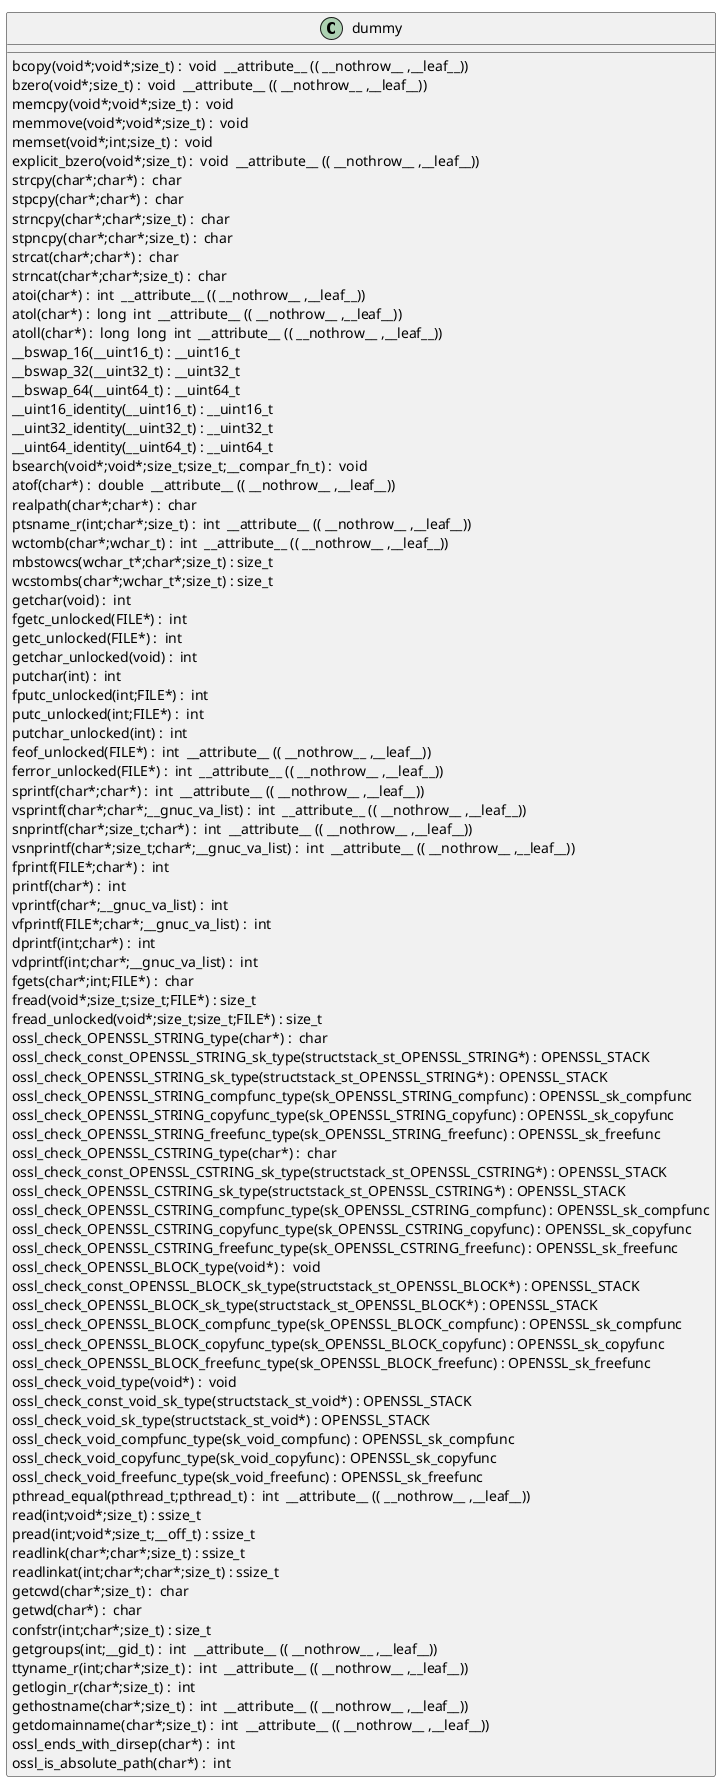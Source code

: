 @startuml
!pragma layout smetana
class dummy {
bcopy(void*;void*;size_t) :  void  __attribute__ (( __nothrow__ ,__leaf__)) [[[./../.././qc/apps/kdf.c.html#298]]]
bzero(void*;size_t) :  void  __attribute__ (( __nothrow__ ,__leaf__)) [[[./../.././qc/apps/kdf.c.html#305]]]
memcpy(void*;void*;size_t) :  void  [[[./../.././qc/apps/kdf.c.html#346]]]
memmove(void*;void*;size_t) :  void  [[[./../.././qc/apps/kdf.c.html#354]]]
memset(void*;int;size_t) :  void  [[[./../.././qc/apps/kdf.c.html#361]]]
explicit_bzero(void*;size_t) :  void  __attribute__ (( __nothrow__ ,__leaf__)) [[[./../.././qc/apps/kdf.c.html#374]]]
strcpy(char*;char*) :  char  [[[./../.././qc/apps/kdf.c.html#381]]]
stpcpy(char*;char*) :  char  [[[./../.././qc/apps/kdf.c.html#388]]]
strncpy(char*;char*;size_t) :  char  [[[./../.././qc/apps/kdf.c.html#396]]]
stpncpy(char*;char*;size_t) :  char  [[[./../.././qc/apps/kdf.c.html#406]]]
strcat(char*;char*) :  char  [[[./../.././qc/apps/kdf.c.html#413]]]
strncat(char*;char*;size_t) :  char  [[[./../.././qc/apps/kdf.c.html#420]]]
atoi(char*) :  int  __attribute__ (( __nothrow__ ,__leaf__)) [[[./../.././qc/apps/kdf.c.html#897]]]
atol(char*) :  long  int  __attribute__ (( __nothrow__ ,__leaf__)) [[[./../.././qc/apps/kdf.c.html#902]]]
atoll(char*) :  long  long  int  __attribute__ (( __nothrow__ ,__leaf__)) [[[./../.././qc/apps/kdf.c.html#909]]]
__bswap_16(__uint16_t) : __uint16_t [[[./../.././qc/apps/kdf.c.html#1071]]]
__bswap_32(__uint32_t) : __uint32_t [[[./../.././qc/apps/kdf.c.html#1086]]]
__bswap_64(__uint64_t) : __uint64_t [[[./../.././qc/apps/kdf.c.html#1096]]]
__uint16_identity(__uint16_t) : __uint16_t [[[./../.././qc/apps/kdf.c.html#1108]]]
__uint32_identity(__uint32_t) : __uint32_t [[[./../.././qc/apps/kdf.c.html#1114]]]
__uint64_identity(__uint64_t) : __uint64_t [[[./../.././qc/apps/kdf.c.html#1120]]]
bsearch(void*;void*;size_t;size_t;__compar_fn_t) :  void  [[[./../.././qc/apps/kdf.c.html#1788]]]
atof(char*) :  double  __attribute__ (( __nothrow__ ,__leaf__)) [[[./../.././qc/apps/kdf.c.html#19289]]]
realpath(char*;char*) :  char  [[[./../.././qc/apps/kdf.c.html#1]]]
ptsname_r(int;char*;size_t) :  int  __attribute__ (( __nothrow__ ,__leaf__)) [[[./../.././qc/apps/kdf.c.html#1]]]
wctomb(char*;wchar_t) :  int  __attribute__ (( __nothrow__ ,__leaf__)) [[[./../.././qc/apps/kdf.c.html#1]]]
mbstowcs(wchar_t*;char*;size_t) : size_t [[[./../.././qc/apps/kdf.c.html#1]]]
wcstombs(char*;wchar_t*;size_t) : size_t [[[./../.././qc/apps/kdf.c.html#1]]]
getchar(void) :  int  [[[./../.././qc/apps/kdf.c.html#1]]]
fgetc_unlocked(FILE*) :  int  [[[./../.././qc/apps/kdf.c.html#1]]]
getc_unlocked(FILE*) :  int  [[[./../.././qc/apps/kdf.c.html#1]]]
getchar_unlocked(void) :  int  [[[./../.././qc/apps/kdf.c.html#1]]]
putchar(int) :  int  [[[./../.././qc/apps/kdf.c.html#1]]]
fputc_unlocked(int;FILE*) :  int  [[[./../.././qc/apps/kdf.c.html#1]]]
putc_unlocked(int;FILE*) :  int  [[[./../.././qc/apps/kdf.c.html#1]]]
putchar_unlocked(int) :  int  [[[./../.././qc/apps/kdf.c.html#1]]]
feof_unlocked(FILE*) :  int  __attribute__ (( __nothrow__ ,__leaf__)) [[[./../.././qc/apps/kdf.c.html#1]]]
ferror_unlocked(FILE*) :  int  __attribute__ (( __nothrow__ ,__leaf__)) [[[./../.././qc/apps/kdf.c.html#1]]]
sprintf(char*;char*) :  int  __attribute__ (( __nothrow__ ,__leaf__)) [[[./../.././qc/apps/kdf.c.html#1]]]
vsprintf(char*;char*;__gnuc_va_list) :  int  __attribute__ (( __nothrow__ ,__leaf__)) [[[./../.././qc/apps/kdf.c.html#1]]]
snprintf(char*;size_t;char*) :  int  __attribute__ (( __nothrow__ ,__leaf__)) [[[./../.././qc/apps/kdf.c.html#1]]]
vsnprintf(char*;size_t;char*;__gnuc_va_list) :  int  __attribute__ (( __nothrow__ ,__leaf__)) [[[./../.././qc/apps/kdf.c.html#1]]]
fprintf(FILE*;char*) :  int  [[[./../.././qc/apps/kdf.c.html#1]]]
printf(char*) :  int  [[[./../.././qc/apps/kdf.c.html#1]]]
vprintf(char*;__gnuc_va_list) :  int  [[[./../.././qc/apps/kdf.c.html#1]]]
vfprintf(FILE*;char*;__gnuc_va_list) :  int  [[[./../.././qc/apps/kdf.c.html#1]]]
dprintf(int;char*) :  int  [[[./../.././qc/apps/kdf.c.html#1]]]
vdprintf(int;char*;__gnuc_va_list) :  int  [[[./../.././qc/apps/kdf.c.html#1]]]
fgets(char*;int;FILE*) :  char  [[[./../.././qc/apps/kdf.c.html#1]]]
fread(void*;size_t;size_t;FILE*) : size_t [[[./../.././qc/apps/kdf.c.html#1]]]
fread_unlocked(void*;size_t;size_t;FILE*) : size_t [[[./../.././qc/apps/kdf.c.html#1]]]
ossl_check_OPENSSL_STRING_type(char*) :  char  [[[./../.././qc/apps/kdf.c.html#1]]]
ossl_check_const_OPENSSL_STRING_sk_type(structstack_st_OPENSSL_STRING*) : OPENSSL_STACK [[[./../.././qc/apps/kdf.c.html#1]]]
ossl_check_OPENSSL_STRING_sk_type(structstack_st_OPENSSL_STRING*) : OPENSSL_STACK [[[./../.././qc/apps/kdf.c.html#1]]]
ossl_check_OPENSSL_STRING_compfunc_type(sk_OPENSSL_STRING_compfunc) : OPENSSL_sk_compfunc [[[./../.././qc/apps/kdf.c.html#1]]]
ossl_check_OPENSSL_STRING_copyfunc_type(sk_OPENSSL_STRING_copyfunc) : OPENSSL_sk_copyfunc [[[./../.././qc/apps/kdf.c.html#1]]]
ossl_check_OPENSSL_STRING_freefunc_type(sk_OPENSSL_STRING_freefunc) : OPENSSL_sk_freefunc [[[./../.././qc/apps/kdf.c.html#1]]]
ossl_check_OPENSSL_CSTRING_type(char*) :  char  [[[./../.././qc/apps/kdf.c.html#1]]]
ossl_check_const_OPENSSL_CSTRING_sk_type(structstack_st_OPENSSL_CSTRING*) : OPENSSL_STACK [[[./../.././qc/apps/kdf.c.html#1]]]
ossl_check_OPENSSL_CSTRING_sk_type(structstack_st_OPENSSL_CSTRING*) : OPENSSL_STACK [[[./../.././qc/apps/kdf.c.html#1]]]
ossl_check_OPENSSL_CSTRING_compfunc_type(sk_OPENSSL_CSTRING_compfunc) : OPENSSL_sk_compfunc [[[./../.././qc/apps/kdf.c.html#1]]]
ossl_check_OPENSSL_CSTRING_copyfunc_type(sk_OPENSSL_CSTRING_copyfunc) : OPENSSL_sk_copyfunc [[[./../.././qc/apps/kdf.c.html#1]]]
ossl_check_OPENSSL_CSTRING_freefunc_type(sk_OPENSSL_CSTRING_freefunc) : OPENSSL_sk_freefunc [[[./../.././qc/apps/kdf.c.html#1]]]
ossl_check_OPENSSL_BLOCK_type(void*) :  void  [[[./../.././qc/apps/kdf.c.html#1]]]
ossl_check_const_OPENSSL_BLOCK_sk_type(structstack_st_OPENSSL_BLOCK*) : OPENSSL_STACK [[[./../.././qc/apps/kdf.c.html#1]]]
ossl_check_OPENSSL_BLOCK_sk_type(structstack_st_OPENSSL_BLOCK*) : OPENSSL_STACK [[[./../.././qc/apps/kdf.c.html#1]]]
ossl_check_OPENSSL_BLOCK_compfunc_type(sk_OPENSSL_BLOCK_compfunc) : OPENSSL_sk_compfunc [[[./../.././qc/apps/kdf.c.html#1]]]
ossl_check_OPENSSL_BLOCK_copyfunc_type(sk_OPENSSL_BLOCK_copyfunc) : OPENSSL_sk_copyfunc [[[./../.././qc/apps/kdf.c.html#1]]]
ossl_check_OPENSSL_BLOCK_freefunc_type(sk_OPENSSL_BLOCK_freefunc) : OPENSSL_sk_freefunc [[[./../.././qc/apps/kdf.c.html#1]]]
ossl_check_void_type(void*) :  void  [[[./../.././qc/apps/kdf.c.html#1]]]
ossl_check_const_void_sk_type(structstack_st_void*) : OPENSSL_STACK [[[./../.././qc/apps/kdf.c.html#1]]]
ossl_check_void_sk_type(structstack_st_void*) : OPENSSL_STACK [[[./../.././qc/apps/kdf.c.html#1]]]
ossl_check_void_compfunc_type(sk_void_compfunc) : OPENSSL_sk_compfunc [[[./../.././qc/apps/kdf.c.html#1]]]
ossl_check_void_copyfunc_type(sk_void_copyfunc) : OPENSSL_sk_copyfunc [[[./../.././qc/apps/kdf.c.html#1]]]
ossl_check_void_freefunc_type(sk_void_freefunc) : OPENSSL_sk_freefunc [[[./../.././qc/apps/kdf.c.html#1]]]
pthread_equal(pthread_t;pthread_t) :  int  __attribute__ (( __nothrow__ ,__leaf__)) [[[./../.././qc/apps/kdf.c.html#1]]]
read(int;void*;size_t) : ssize_t [[[./../.././qc/apps/kdf.c.html#1]]]
pread(int;void*;size_t;__off_t) : ssize_t [[[./../.././qc/apps/kdf.c.html#1]]]
readlink(char*;char*;size_t) : ssize_t [[[./../.././qc/apps/kdf.c.html#1]]]
readlinkat(int;char*;char*;size_t) : ssize_t [[[./../.././qc/apps/kdf.c.html#1]]]
getcwd(char*;size_t) :  char  [[[./../.././qc/apps/kdf.c.html#1]]]
getwd(char*) :  char  [[[./../.././qc/apps/kdf.c.html#1]]]
confstr(int;char*;size_t) : size_t [[[./../.././qc/apps/kdf.c.html#1]]]
getgroups(int;__gid_t) :  int  __attribute__ (( __nothrow__ ,__leaf__)) [[[./../.././qc/apps/kdf.c.html#1]]]
ttyname_r(int;char*;size_t) :  int  __attribute__ (( __nothrow__ ,__leaf__)) [[[./../.././qc/apps/kdf.c.html#1]]]
getlogin_r(char*;size_t) :  int  [[[./../.././qc/apps/kdf.c.html#1]]]
gethostname(char*;size_t) :  int  __attribute__ (( __nothrow__ ,__leaf__)) [[[./../.././qc/apps/kdf.c.html#1]]]
getdomainname(char*;size_t) :  int  __attribute__ (( __nothrow__ ,__leaf__)) [[[./../.././qc/apps/kdf.c.html#1]]]
ossl_ends_with_dirsep(char*) :  int  [[[./../.././qc/apps/kdf.c.html#1]]]
ossl_is_absolute_path(char*) :  int  [[[./../.././qc/apps/kdf.c.html#1]]]
} 
@enduml
